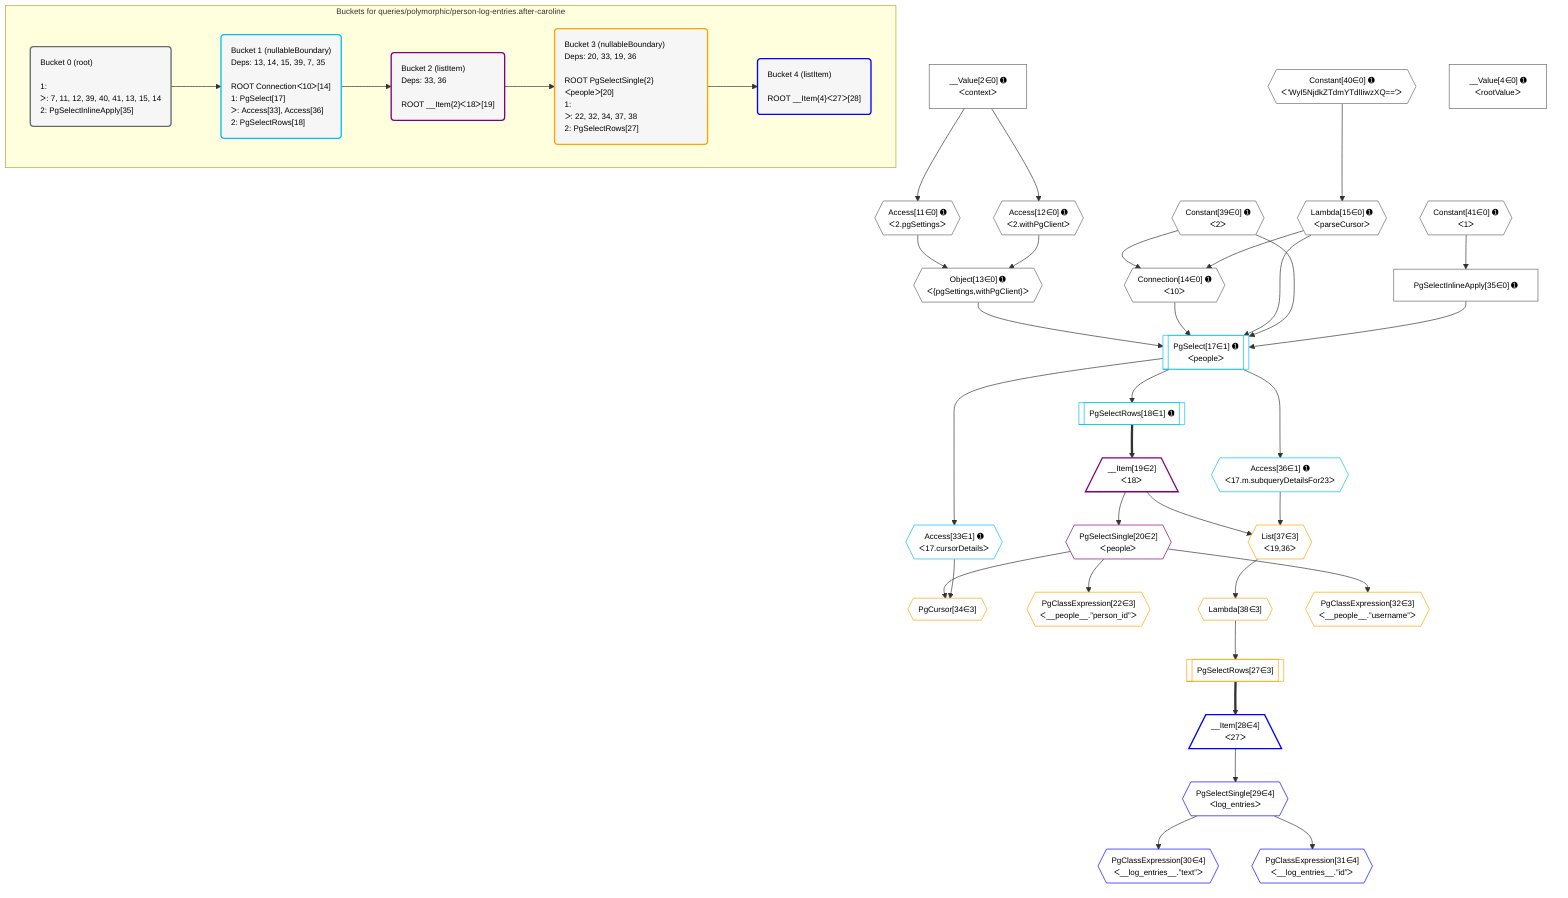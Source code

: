 %%{init: {'themeVariables': { 'fontSize': '12px'}}}%%
graph TD
    classDef path fill:#eee,stroke:#000,color:#000
    classDef plan fill:#fff,stroke-width:1px,color:#000
    classDef itemplan fill:#fff,stroke-width:2px,color:#000
    classDef unbatchedplan fill:#dff,stroke-width:1px,color:#000
    classDef sideeffectplan fill:#fcc,stroke-width:2px,color:#000
    classDef bucket fill:#f6f6f6,color:#000,stroke-width:2px,text-align:left


    %% plan dependencies
    Connection14{{"Connection[14∈0] ➊<br />ᐸ10ᐳ"}}:::plan
    Constant39{{"Constant[39∈0] ➊<br />ᐸ2ᐳ"}}:::plan
    Lambda15{{"Lambda[15∈0] ➊<br />ᐸparseCursorᐳ"}}:::plan
    Constant39 & Lambda15 --> Connection14
    Object13{{"Object[13∈0] ➊<br />ᐸ{pgSettings,withPgClient}ᐳ"}}:::plan
    Access11{{"Access[11∈0] ➊<br />ᐸ2.pgSettingsᐳ"}}:::plan
    Access12{{"Access[12∈0] ➊<br />ᐸ2.withPgClientᐳ"}}:::plan
    Access11 & Access12 --> Object13
    PgSelectInlineApply35["PgSelectInlineApply[35∈0] ➊"]:::plan
    Constant41{{"Constant[41∈0] ➊<br />ᐸ1ᐳ"}}:::plan
    Constant41 --> PgSelectInlineApply35
    __Value2["__Value[2∈0] ➊<br />ᐸcontextᐳ"]:::plan
    __Value2 --> Access11
    __Value2 --> Access12
    Constant40{{"Constant[40∈0] ➊<br />ᐸ'WyI5NjdkZTdmYTdlIiwzXQ=='ᐳ"}}:::plan
    Constant40 --> Lambda15
    __Value4["__Value[4∈0] ➊<br />ᐸrootValueᐳ"]:::plan
    PgSelect17[["PgSelect[17∈1] ➊<br />ᐸpeopleᐳ"]]:::plan
    Object13 & Connection14 & Lambda15 & Constant39 & PgSelectInlineApply35 --> PgSelect17
    PgSelectRows18[["PgSelectRows[18∈1] ➊"]]:::plan
    PgSelect17 --> PgSelectRows18
    Access33{{"Access[33∈1] ➊<br />ᐸ17.cursorDetailsᐳ"}}:::plan
    PgSelect17 --> Access33
    Access36{{"Access[36∈1] ➊<br />ᐸ17.m.subqueryDetailsFor23ᐳ"}}:::plan
    PgSelect17 --> Access36
    __Item19[/"__Item[19∈2]<br />ᐸ18ᐳ"\]:::itemplan
    PgSelectRows18 ==> __Item19
    PgSelectSingle20{{"PgSelectSingle[20∈2]<br />ᐸpeopleᐳ"}}:::plan
    __Item19 --> PgSelectSingle20
    PgCursor34{{"PgCursor[34∈3]"}}:::plan
    PgSelectSingle20 & Access33 --> PgCursor34
    List37{{"List[37∈3]<br />ᐸ19,36ᐳ"}}:::plan
    __Item19 & Access36 --> List37
    PgClassExpression22{{"PgClassExpression[22∈3]<br />ᐸ__people__.”person_id”ᐳ"}}:::plan
    PgSelectSingle20 --> PgClassExpression22
    PgSelectRows27[["PgSelectRows[27∈3]"]]:::plan
    Lambda38{{"Lambda[38∈3]"}}:::plan
    Lambda38 --> PgSelectRows27
    PgClassExpression32{{"PgClassExpression[32∈3]<br />ᐸ__people__.”username”ᐳ"}}:::plan
    PgSelectSingle20 --> PgClassExpression32
    List37 --> Lambda38
    __Item28[/"__Item[28∈4]<br />ᐸ27ᐳ"\]:::itemplan
    PgSelectRows27 ==> __Item28
    PgSelectSingle29{{"PgSelectSingle[29∈4]<br />ᐸlog_entriesᐳ"}}:::plan
    __Item28 --> PgSelectSingle29
    PgClassExpression30{{"PgClassExpression[30∈4]<br />ᐸ__log_entries__.”text”ᐳ"}}:::plan
    PgSelectSingle29 --> PgClassExpression30
    PgClassExpression31{{"PgClassExpression[31∈4]<br />ᐸ__log_entries__.”id”ᐳ"}}:::plan
    PgSelectSingle29 --> PgClassExpression31

    %% define steps

    subgraph "Buckets for queries/polymorphic/person-log-entries.after-caroline"
    Bucket0("Bucket 0 (root)<br /><br />1: <br />ᐳ: 7, 11, 12, 39, 40, 41, 13, 15, 14<br />2: PgSelectInlineApply[35]"):::bucket
    classDef bucket0 stroke:#696969
    class Bucket0,__Value2,__Value4,Access11,Access12,Object13,Connection14,Lambda15,PgSelectInlineApply35,Constant39,Constant40,Constant41 bucket0
    Bucket1("Bucket 1 (nullableBoundary)<br />Deps: 13, 14, 15, 39, 7, 35<br /><br />ROOT Connectionᐸ10ᐳ[14]<br />1: PgSelect[17]<br />ᐳ: Access[33], Access[36]<br />2: PgSelectRows[18]"):::bucket
    classDef bucket1 stroke:#00bfff
    class Bucket1,PgSelect17,PgSelectRows18,Access33,Access36 bucket1
    Bucket2("Bucket 2 (listItem)<br />Deps: 33, 36<br /><br />ROOT __Item{2}ᐸ18ᐳ[19]"):::bucket
    classDef bucket2 stroke:#7f007f
    class Bucket2,__Item19,PgSelectSingle20 bucket2
    Bucket3("Bucket 3 (nullableBoundary)<br />Deps: 20, 33, 19, 36<br /><br />ROOT PgSelectSingle{2}ᐸpeopleᐳ[20]<br />1: <br />ᐳ: 22, 32, 34, 37, 38<br />2: PgSelectRows[27]"):::bucket
    classDef bucket3 stroke:#ffa500
    class Bucket3,PgClassExpression22,PgSelectRows27,PgClassExpression32,PgCursor34,List37,Lambda38 bucket3
    Bucket4("Bucket 4 (listItem)<br /><br />ROOT __Item{4}ᐸ27ᐳ[28]"):::bucket
    classDef bucket4 stroke:#0000ff
    class Bucket4,__Item28,PgSelectSingle29,PgClassExpression30,PgClassExpression31 bucket4
    Bucket0 --> Bucket1
    Bucket1 --> Bucket2
    Bucket2 --> Bucket3
    Bucket3 --> Bucket4
    end
